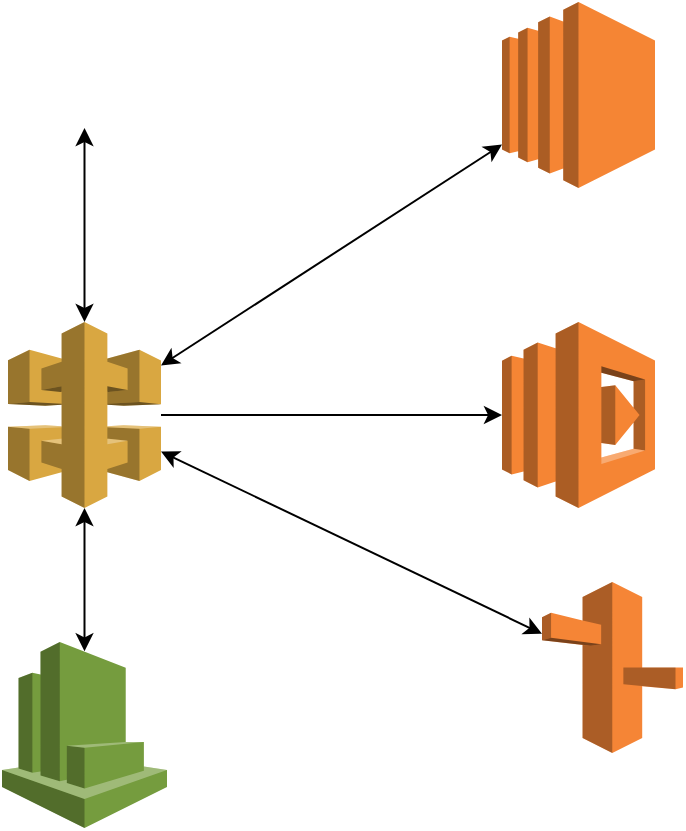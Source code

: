 <mxfile version="11.1.1" type="github"><diagram id="AtiHRtrWkOYFBdTUeB6Y" name="Page-1"><mxGraphModel dx="782" dy="471" grid="1" gridSize="10" guides="1" tooltips="1" connect="1" arrows="1" fold="1" page="1" pageScale="1" pageWidth="850" pageHeight="1100" math="0" shadow="0"><root><mxCell id="0"/><mxCell id="1" parent="0"/><mxCell id="NpXmolT4yariYsL81GEf-5" style="edgeStyle=orthogonalEdgeStyle;rounded=0;orthogonalLoop=1;jettySize=auto;html=1;entryX=0;entryY=0.5;entryDx=0;entryDy=0;entryPerimeter=0;" edge="1" parent="1" source="NpXmolT4yariYsL81GEf-1" target="NpXmolT4yariYsL81GEf-2"><mxGeometry relative="1" as="geometry"/></mxCell><mxCell id="NpXmolT4yariYsL81GEf-1" value="" style="outlineConnect=0;dashed=0;verticalLabelPosition=bottom;verticalAlign=top;align=center;html=1;shape=mxgraph.aws3.api_gateway;fillColor=#D9A741;gradientColor=none;" vertex="1" parent="1"><mxGeometry x="383" y="180" width="76.5" height="93" as="geometry"/></mxCell><mxCell id="NpXmolT4yariYsL81GEf-2" value="" style="outlineConnect=0;dashed=0;verticalLabelPosition=bottom;verticalAlign=top;align=center;html=1;shape=mxgraph.aws3.lambda;fillColor=#F58534;gradientColor=none;" vertex="1" parent="1"><mxGeometry x="630" y="180" width="76.5" height="93" as="geometry"/></mxCell><mxCell id="NpXmolT4yariYsL81GEf-3" value="" style="outlineConnect=0;dashed=0;verticalLabelPosition=bottom;verticalAlign=top;align=center;html=1;shape=mxgraph.aws3.route_53;fillColor=#F58536;gradientColor=none;" vertex="1" parent="1"><mxGeometry x="650" y="310" width="70.5" height="85.5" as="geometry"/></mxCell><mxCell id="NpXmolT4yariYsL81GEf-4" value="" style="outlineConnect=0;dashed=0;verticalLabelPosition=bottom;verticalAlign=top;align=center;html=1;shape=mxgraph.aws3.ec2;fillColor=#F58534;gradientColor=none;" vertex="1" parent="1"><mxGeometry x="630" y="20" width="76.5" height="93" as="geometry"/></mxCell><mxCell id="NpXmolT4yariYsL81GEf-6" value="" style="endArrow=classic;startArrow=classic;html=1;" edge="1" parent="1" source="NpXmolT4yariYsL81GEf-1" target="NpXmolT4yariYsL81GEf-4"><mxGeometry width="50" height="50" relative="1" as="geometry"><mxPoint x="530" y="180" as="sourcePoint"/><mxPoint x="580" y="130" as="targetPoint"/></mxGeometry></mxCell><mxCell id="NpXmolT4yariYsL81GEf-7" value="" style="endArrow=classic;startArrow=classic;html=1;" edge="1" parent="1" source="NpXmolT4yariYsL81GEf-1" target="NpXmolT4yariYsL81GEf-3"><mxGeometry width="50" height="50" relative="1" as="geometry"><mxPoint x="510" y="410" as="sourcePoint"/><mxPoint x="560" y="360" as="targetPoint"/></mxGeometry></mxCell><mxCell id="NpXmolT4yariYsL81GEf-8" value="" style="outlineConnect=0;dashed=0;verticalLabelPosition=bottom;verticalAlign=top;align=center;html=1;shape=mxgraph.aws3.cloudwatch;fillColor=#759C3E;gradientColor=none;" vertex="1" parent="1"><mxGeometry x="380" y="340" width="82.5" height="93" as="geometry"/></mxCell><mxCell id="NpXmolT4yariYsL81GEf-9" value="" style="endArrow=classic;startArrow=classic;html=1;entryX=0.5;entryY=1;entryDx=0;entryDy=0;entryPerimeter=0;exitX=0.5;exitY=0.05;exitDx=0;exitDy=0;exitPerimeter=0;" edge="1" parent="1" source="NpXmolT4yariYsL81GEf-8" target="NpXmolT4yariYsL81GEf-1"><mxGeometry width="50" height="50" relative="1" as="geometry"><mxPoint x="330" y="340" as="sourcePoint"/><mxPoint x="380" y="290" as="targetPoint"/></mxGeometry></mxCell><mxCell id="NpXmolT4yariYsL81GEf-12" value="" style="shape=image;html=1;verticalAlign=top;verticalLabelPosition=bottom;labelBackgroundColor=#ffffff;imageAspect=0;aspect=fixed;image=https://cdn2.iconfinder.com/data/icons/whcompare-isometric-web-hosting-servers/50/database-cache-128.png" vertex="1" parent="1"><mxGeometry x="389.75" y="20" width="63" height="63" as="geometry"/></mxCell><mxCell id="NpXmolT4yariYsL81GEf-13" value="" style="endArrow=classic;startArrow=classic;html=1;entryX=0.5;entryY=1;entryDx=0;entryDy=0;" edge="1" parent="1" source="NpXmolT4yariYsL81GEf-1" target="NpXmolT4yariYsL81GEf-12"><mxGeometry width="50" height="50" relative="1" as="geometry"><mxPoint x="400" y="130" as="sourcePoint"/><mxPoint x="450" y="80" as="targetPoint"/></mxGeometry></mxCell></root></mxGraphModel></diagram></mxfile>